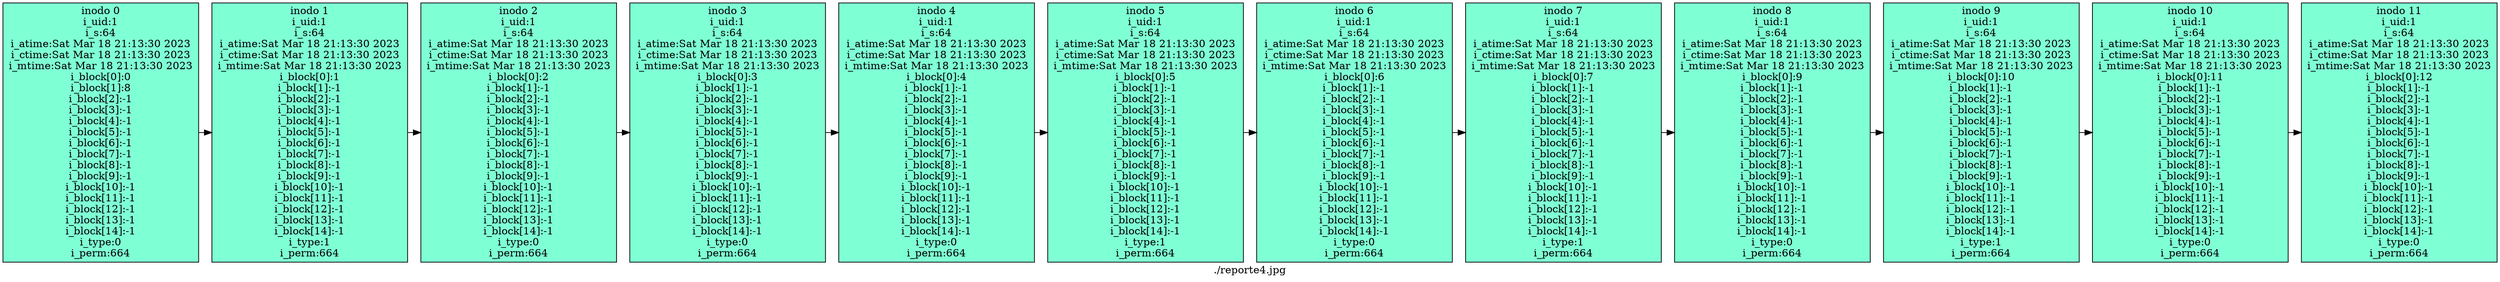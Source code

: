 digraph G {
 label="./reporte4.jpg"
node [shape=box fillcolor="aquamarine" style="filled"]
node0[label="inodo 0\ni_uid:1\ni_s:64\ni_atime:Sat Mar 18 21:13:30 2023
i_ctime:Sat Mar 18 21:13:30 2023
i_mtime:Sat Mar 18 21:13:30 2023
i_block[0]:0\ni_block[1]:8\ni_block[2]:-1\ni_block[3]:-1\ni_block[4]:-1\ni_block[5]:-1\ni_block[6]:-1\ni_block[7]:-1\ni_block[8]:-1\ni_block[9]:-1\ni_block[10]:-1\ni_block[11]:-1\ni_block[12]:-1\ni_block[13]:-1\ni_block[14]:-1\ni_type:0\ni_perm:664"];
node1[label="inodo 1\ni_uid:1\ni_s:64\ni_atime:Sat Mar 18 21:13:30 2023
i_ctime:Sat Mar 18 21:13:30 2023
i_mtime:Sat Mar 18 21:13:30 2023
i_block[0]:1\ni_block[1]:-1\ni_block[2]:-1\ni_block[3]:-1\ni_block[4]:-1\ni_block[5]:-1\ni_block[6]:-1\ni_block[7]:-1\ni_block[8]:-1\ni_block[9]:-1\ni_block[10]:-1\ni_block[11]:-1\ni_block[12]:-1\ni_block[13]:-1\ni_block[14]:-1\ni_type:1\ni_perm:664"];
node2[label="inodo 2\ni_uid:1\ni_s:64\ni_atime:Sat Mar 18 21:13:30 2023
i_ctime:Sat Mar 18 21:13:30 2023
i_mtime:Sat Mar 18 21:13:30 2023
i_block[0]:2\ni_block[1]:-1\ni_block[2]:-1\ni_block[3]:-1\ni_block[4]:-1\ni_block[5]:-1\ni_block[6]:-1\ni_block[7]:-1\ni_block[8]:-1\ni_block[9]:-1\ni_block[10]:-1\ni_block[11]:-1\ni_block[12]:-1\ni_block[13]:-1\ni_block[14]:-1\ni_type:0\ni_perm:664"];
node3[label="inodo 3\ni_uid:1\ni_s:64\ni_atime:Sat Mar 18 21:13:30 2023
i_ctime:Sat Mar 18 21:13:30 2023
i_mtime:Sat Mar 18 21:13:30 2023
i_block[0]:3\ni_block[1]:-1\ni_block[2]:-1\ni_block[3]:-1\ni_block[4]:-1\ni_block[5]:-1\ni_block[6]:-1\ni_block[7]:-1\ni_block[8]:-1\ni_block[9]:-1\ni_block[10]:-1\ni_block[11]:-1\ni_block[12]:-1\ni_block[13]:-1\ni_block[14]:-1\ni_type:0\ni_perm:664"];
node4[label="inodo 4\ni_uid:1\ni_s:64\ni_atime:Sat Mar 18 21:13:30 2023
i_ctime:Sat Mar 18 21:13:30 2023
i_mtime:Sat Mar 18 21:13:30 2023
i_block[0]:4\ni_block[1]:-1\ni_block[2]:-1\ni_block[3]:-1\ni_block[4]:-1\ni_block[5]:-1\ni_block[6]:-1\ni_block[7]:-1\ni_block[8]:-1\ni_block[9]:-1\ni_block[10]:-1\ni_block[11]:-1\ni_block[12]:-1\ni_block[13]:-1\ni_block[14]:-1\ni_type:0\ni_perm:664"];
node5[label="inodo 5\ni_uid:1\ni_s:64\ni_atime:Sat Mar 18 21:13:30 2023
i_ctime:Sat Mar 18 21:13:30 2023
i_mtime:Sat Mar 18 21:13:30 2023
i_block[0]:5\ni_block[1]:-1\ni_block[2]:-1\ni_block[3]:-1\ni_block[4]:-1\ni_block[5]:-1\ni_block[6]:-1\ni_block[7]:-1\ni_block[8]:-1\ni_block[9]:-1\ni_block[10]:-1\ni_block[11]:-1\ni_block[12]:-1\ni_block[13]:-1\ni_block[14]:-1\ni_type:1\ni_perm:664"];
node6[label="inodo 6\ni_uid:1\ni_s:64\ni_atime:Sat Mar 18 21:13:30 2023
i_ctime:Sat Mar 18 21:13:30 2023
i_mtime:Sat Mar 18 21:13:30 2023
i_block[0]:6\ni_block[1]:-1\ni_block[2]:-1\ni_block[3]:-1\ni_block[4]:-1\ni_block[5]:-1\ni_block[6]:-1\ni_block[7]:-1\ni_block[8]:-1\ni_block[9]:-1\ni_block[10]:-1\ni_block[11]:-1\ni_block[12]:-1\ni_block[13]:-1\ni_block[14]:-1\ni_type:0\ni_perm:664"];
node7[label="inodo 7\ni_uid:1\ni_s:64\ni_atime:Sat Mar 18 21:13:30 2023
i_ctime:Sat Mar 18 21:13:30 2023
i_mtime:Sat Mar 18 21:13:30 2023
i_block[0]:7\ni_block[1]:-1\ni_block[2]:-1\ni_block[3]:-1\ni_block[4]:-1\ni_block[5]:-1\ni_block[6]:-1\ni_block[7]:-1\ni_block[8]:-1\ni_block[9]:-1\ni_block[10]:-1\ni_block[11]:-1\ni_block[12]:-1\ni_block[13]:-1\ni_block[14]:-1\ni_type:1\ni_perm:664"];
node8[label="inodo 8\ni_uid:1\ni_s:64\ni_atime:Sat Mar 18 21:13:30 2023
i_ctime:Sat Mar 18 21:13:30 2023
i_mtime:Sat Mar 18 21:13:30 2023
i_block[0]:9\ni_block[1]:-1\ni_block[2]:-1\ni_block[3]:-1\ni_block[4]:-1\ni_block[5]:-1\ni_block[6]:-1\ni_block[7]:-1\ni_block[8]:-1\ni_block[9]:-1\ni_block[10]:-1\ni_block[11]:-1\ni_block[12]:-1\ni_block[13]:-1\ni_block[14]:-1\ni_type:0\ni_perm:664"];
node9[label="inodo 9\ni_uid:1\ni_s:64\ni_atime:Sat Mar 18 21:13:30 2023
i_ctime:Sat Mar 18 21:13:30 2023
i_mtime:Sat Mar 18 21:13:30 2023
i_block[0]:10\ni_block[1]:-1\ni_block[2]:-1\ni_block[3]:-1\ni_block[4]:-1\ni_block[5]:-1\ni_block[6]:-1\ni_block[7]:-1\ni_block[8]:-1\ni_block[9]:-1\ni_block[10]:-1\ni_block[11]:-1\ni_block[12]:-1\ni_block[13]:-1\ni_block[14]:-1\ni_type:1\ni_perm:664"];
node10[label="inodo 10\ni_uid:1\ni_s:64\ni_atime:Sat Mar 18 21:13:30 2023
i_ctime:Sat Mar 18 21:13:30 2023
i_mtime:Sat Mar 18 21:13:30 2023
i_block[0]:11\ni_block[1]:-1\ni_block[2]:-1\ni_block[3]:-1\ni_block[4]:-1\ni_block[5]:-1\ni_block[6]:-1\ni_block[7]:-1\ni_block[8]:-1\ni_block[9]:-1\ni_block[10]:-1\ni_block[11]:-1\ni_block[12]:-1\ni_block[13]:-1\ni_block[14]:-1\ni_type:0\ni_perm:664"];
node11[label="inodo 11\ni_uid:1\ni_s:64\ni_atime:Sat Mar 18 21:13:30 2023
i_ctime:Sat Mar 18 21:13:30 2023
i_mtime:Sat Mar 18 21:13:30 2023
i_block[0]:12\ni_block[1]:-1\ni_block[2]:-1\ni_block[3]:-1\ni_block[4]:-1\ni_block[5]:-1\ni_block[6]:-1\ni_block[7]:-1\ni_block[8]:-1\ni_block[9]:-1\ni_block[10]:-1\ni_block[11]:-1\ni_block[12]:-1\ni_block[13]:-1\ni_block[14]:-1\ni_type:0\ni_perm:664"];
rank=same{node0->node1->node2->node3->node4->node5->node6->node7->node8->node9->node10->node11}
}
